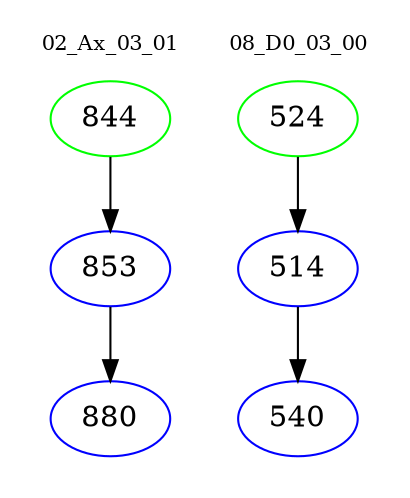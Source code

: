 digraph{
subgraph cluster_0 {
color = white
label = "02_Ax_03_01";
fontsize=10;
T0_844 [label="844", color="green"]
T0_844 -> T0_853 [color="black"]
T0_853 [label="853", color="blue"]
T0_853 -> T0_880 [color="black"]
T0_880 [label="880", color="blue"]
}
subgraph cluster_1 {
color = white
label = "08_D0_03_00";
fontsize=10;
T1_524 [label="524", color="green"]
T1_524 -> T1_514 [color="black"]
T1_514 [label="514", color="blue"]
T1_514 -> T1_540 [color="black"]
T1_540 [label="540", color="blue"]
}
}
